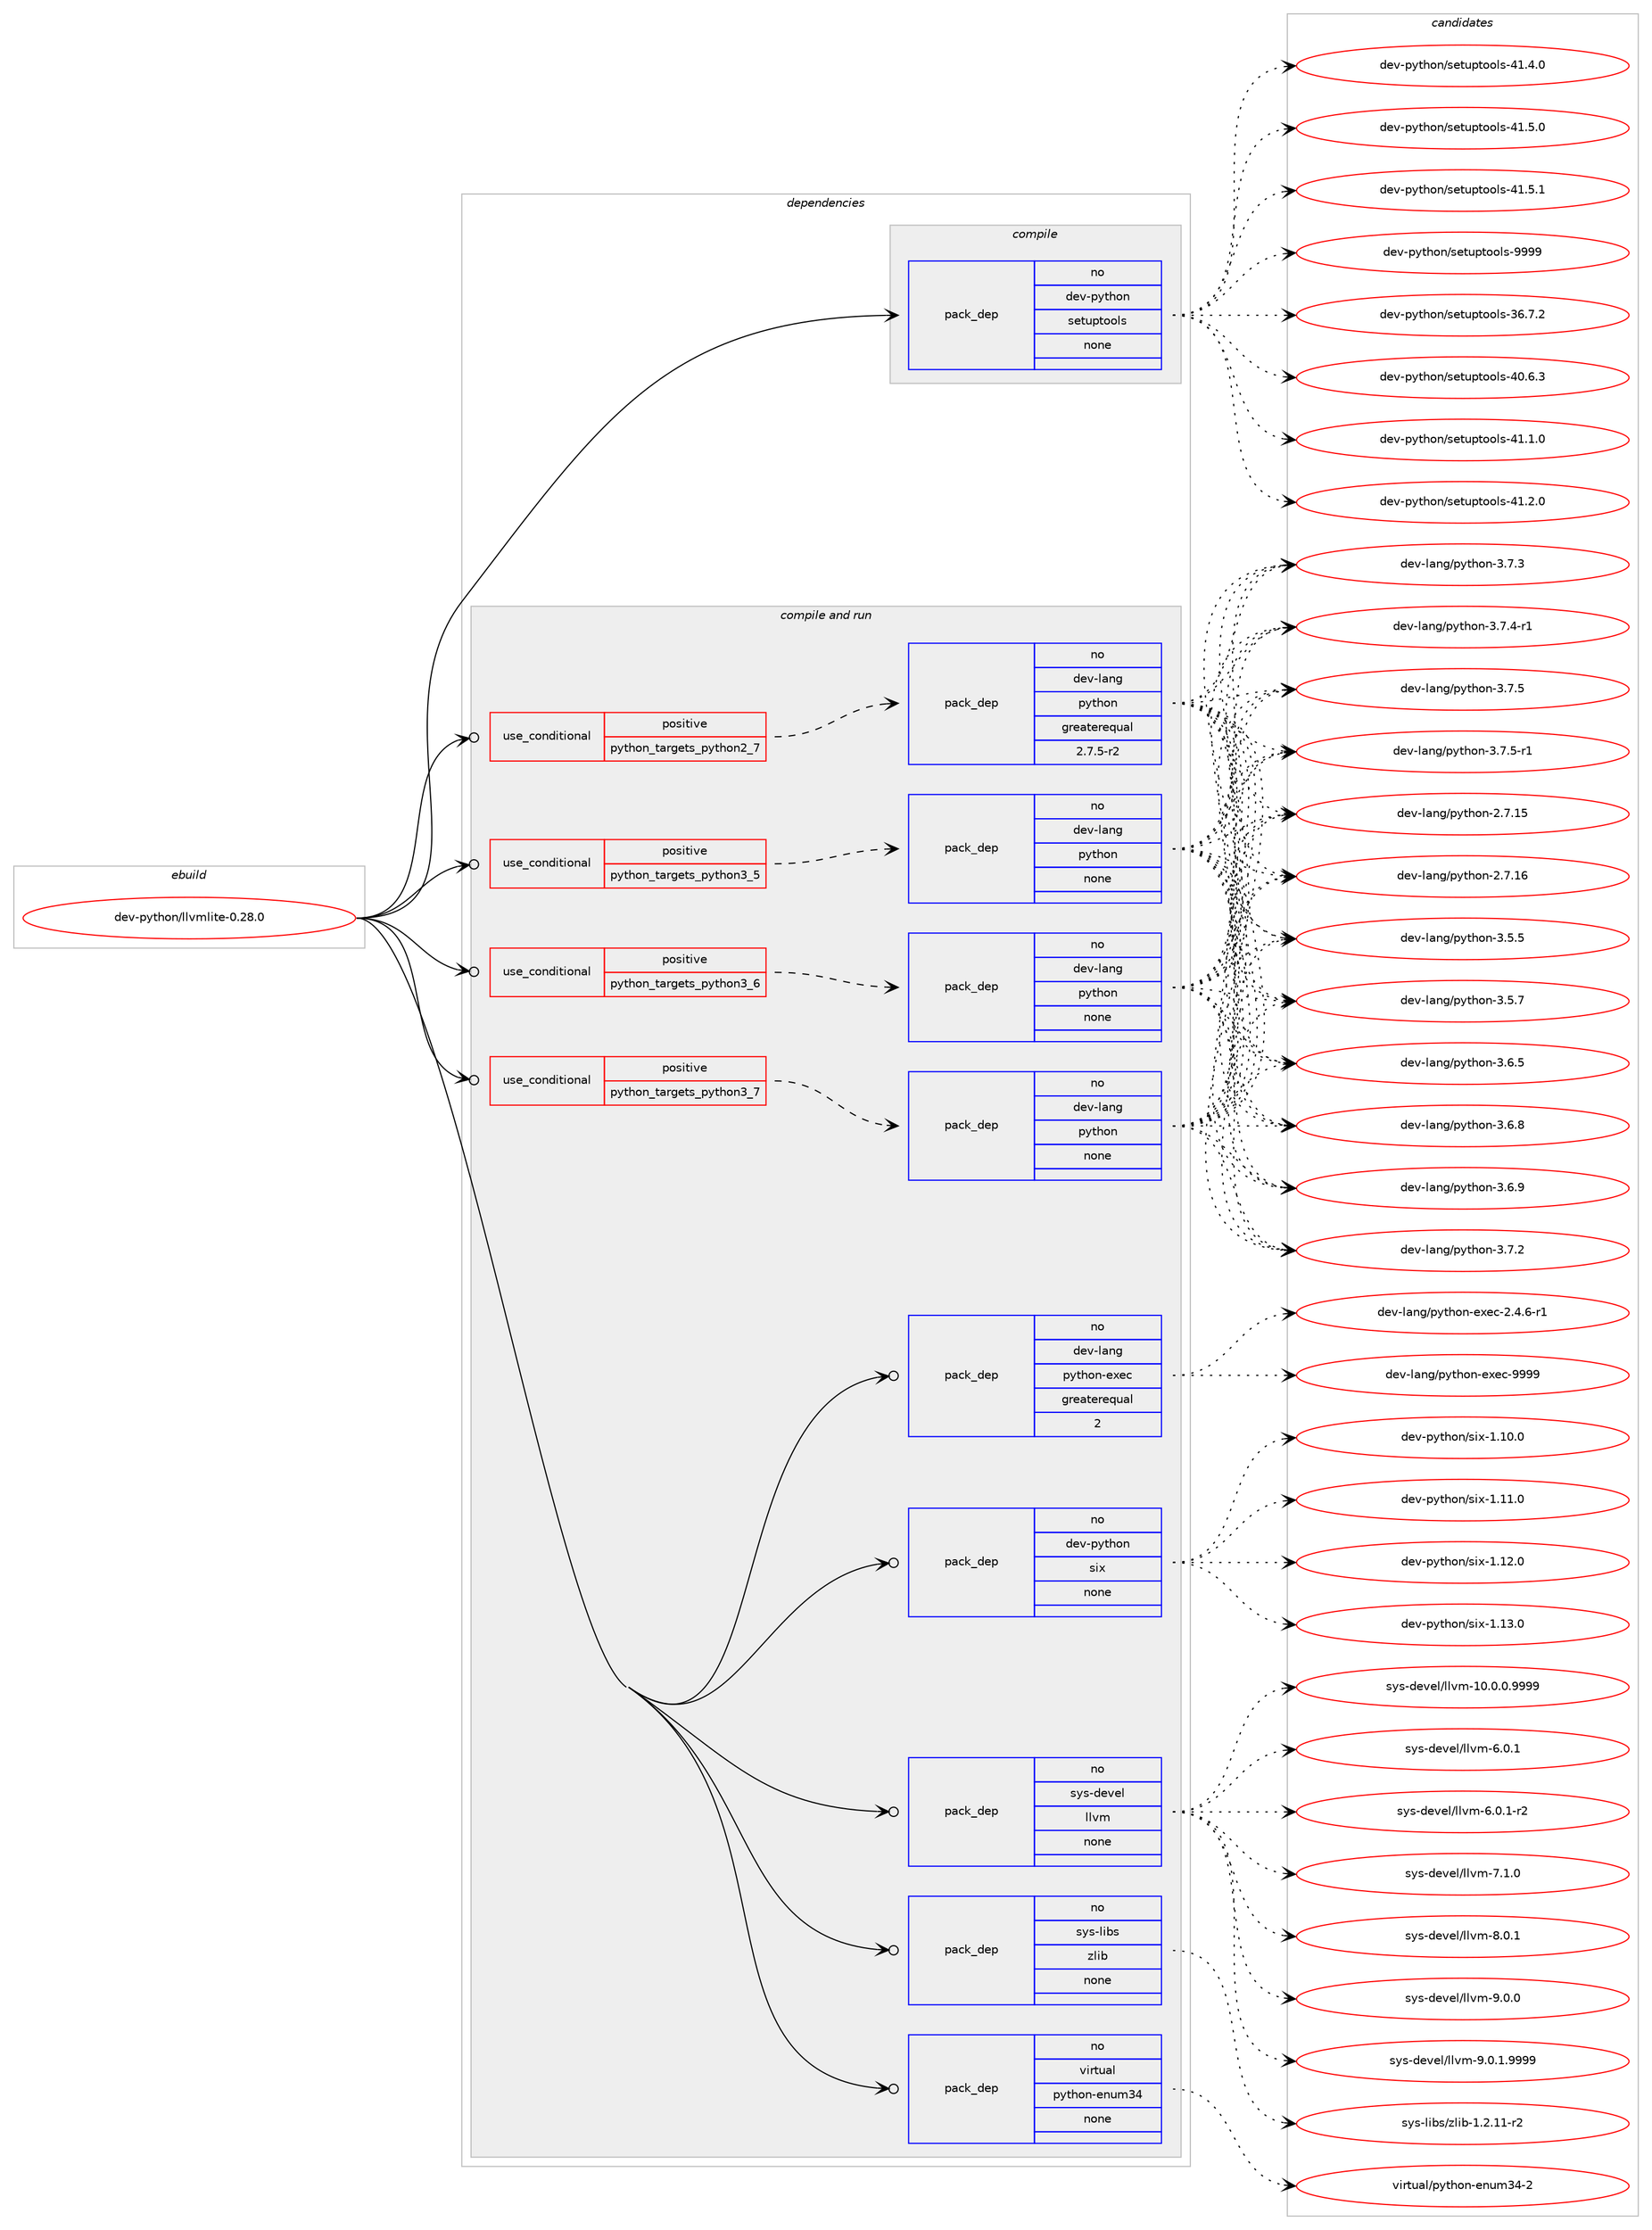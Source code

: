 digraph prolog {

# *************
# Graph options
# *************

newrank=true;
concentrate=true;
compound=true;
graph [rankdir=LR,fontname=Helvetica,fontsize=10,ranksep=1.5];#, ranksep=2.5, nodesep=0.2];
edge  [arrowhead=vee];
node  [fontname=Helvetica,fontsize=10];

# **********
# The ebuild
# **********

subgraph cluster_leftcol {
color=gray;
rank=same;
label=<<i>ebuild</i>>;
id [label="dev-python/llvmlite-0.28.0", color=red, width=4, href="../dev-python/llvmlite-0.28.0.svg"];
}

# ****************
# The dependencies
# ****************

subgraph cluster_midcol {
color=gray;
label=<<i>dependencies</i>>;
subgraph cluster_compile {
fillcolor="#eeeeee";
style=filled;
label=<<i>compile</i>>;
subgraph pack459403 {
dependency613286 [label=<<TABLE BORDER="0" CELLBORDER="1" CELLSPACING="0" CELLPADDING="4" WIDTH="220"><TR><TD ROWSPAN="6" CELLPADDING="30">pack_dep</TD></TR><TR><TD WIDTH="110">no</TD></TR><TR><TD>dev-python</TD></TR><TR><TD>setuptools</TD></TR><TR><TD>none</TD></TR><TR><TD></TD></TR></TABLE>>, shape=none, color=blue];
}
id:e -> dependency613286:w [weight=20,style="solid",arrowhead="vee"];
}
subgraph cluster_compileandrun {
fillcolor="#eeeeee";
style=filled;
label=<<i>compile and run</i>>;
subgraph cond142079 {
dependency613287 [label=<<TABLE BORDER="0" CELLBORDER="1" CELLSPACING="0" CELLPADDING="4"><TR><TD ROWSPAN="3" CELLPADDING="10">use_conditional</TD></TR><TR><TD>positive</TD></TR><TR><TD>python_targets_python2_7</TD></TR></TABLE>>, shape=none, color=red];
subgraph pack459404 {
dependency613288 [label=<<TABLE BORDER="0" CELLBORDER="1" CELLSPACING="0" CELLPADDING="4" WIDTH="220"><TR><TD ROWSPAN="6" CELLPADDING="30">pack_dep</TD></TR><TR><TD WIDTH="110">no</TD></TR><TR><TD>dev-lang</TD></TR><TR><TD>python</TD></TR><TR><TD>greaterequal</TD></TR><TR><TD>2.7.5-r2</TD></TR></TABLE>>, shape=none, color=blue];
}
dependency613287:e -> dependency613288:w [weight=20,style="dashed",arrowhead="vee"];
}
id:e -> dependency613287:w [weight=20,style="solid",arrowhead="odotvee"];
subgraph cond142080 {
dependency613289 [label=<<TABLE BORDER="0" CELLBORDER="1" CELLSPACING="0" CELLPADDING="4"><TR><TD ROWSPAN="3" CELLPADDING="10">use_conditional</TD></TR><TR><TD>positive</TD></TR><TR><TD>python_targets_python3_5</TD></TR></TABLE>>, shape=none, color=red];
subgraph pack459405 {
dependency613290 [label=<<TABLE BORDER="0" CELLBORDER="1" CELLSPACING="0" CELLPADDING="4" WIDTH="220"><TR><TD ROWSPAN="6" CELLPADDING="30">pack_dep</TD></TR><TR><TD WIDTH="110">no</TD></TR><TR><TD>dev-lang</TD></TR><TR><TD>python</TD></TR><TR><TD>none</TD></TR><TR><TD></TD></TR></TABLE>>, shape=none, color=blue];
}
dependency613289:e -> dependency613290:w [weight=20,style="dashed",arrowhead="vee"];
}
id:e -> dependency613289:w [weight=20,style="solid",arrowhead="odotvee"];
subgraph cond142081 {
dependency613291 [label=<<TABLE BORDER="0" CELLBORDER="1" CELLSPACING="0" CELLPADDING="4"><TR><TD ROWSPAN="3" CELLPADDING="10">use_conditional</TD></TR><TR><TD>positive</TD></TR><TR><TD>python_targets_python3_6</TD></TR></TABLE>>, shape=none, color=red];
subgraph pack459406 {
dependency613292 [label=<<TABLE BORDER="0" CELLBORDER="1" CELLSPACING="0" CELLPADDING="4" WIDTH="220"><TR><TD ROWSPAN="6" CELLPADDING="30">pack_dep</TD></TR><TR><TD WIDTH="110">no</TD></TR><TR><TD>dev-lang</TD></TR><TR><TD>python</TD></TR><TR><TD>none</TD></TR><TR><TD></TD></TR></TABLE>>, shape=none, color=blue];
}
dependency613291:e -> dependency613292:w [weight=20,style="dashed",arrowhead="vee"];
}
id:e -> dependency613291:w [weight=20,style="solid",arrowhead="odotvee"];
subgraph cond142082 {
dependency613293 [label=<<TABLE BORDER="0" CELLBORDER="1" CELLSPACING="0" CELLPADDING="4"><TR><TD ROWSPAN="3" CELLPADDING="10">use_conditional</TD></TR><TR><TD>positive</TD></TR><TR><TD>python_targets_python3_7</TD></TR></TABLE>>, shape=none, color=red];
subgraph pack459407 {
dependency613294 [label=<<TABLE BORDER="0" CELLBORDER="1" CELLSPACING="0" CELLPADDING="4" WIDTH="220"><TR><TD ROWSPAN="6" CELLPADDING="30">pack_dep</TD></TR><TR><TD WIDTH="110">no</TD></TR><TR><TD>dev-lang</TD></TR><TR><TD>python</TD></TR><TR><TD>none</TD></TR><TR><TD></TD></TR></TABLE>>, shape=none, color=blue];
}
dependency613293:e -> dependency613294:w [weight=20,style="dashed",arrowhead="vee"];
}
id:e -> dependency613293:w [weight=20,style="solid",arrowhead="odotvee"];
subgraph pack459408 {
dependency613295 [label=<<TABLE BORDER="0" CELLBORDER="1" CELLSPACING="0" CELLPADDING="4" WIDTH="220"><TR><TD ROWSPAN="6" CELLPADDING="30">pack_dep</TD></TR><TR><TD WIDTH="110">no</TD></TR><TR><TD>dev-lang</TD></TR><TR><TD>python-exec</TD></TR><TR><TD>greaterequal</TD></TR><TR><TD>2</TD></TR></TABLE>>, shape=none, color=blue];
}
id:e -> dependency613295:w [weight=20,style="solid",arrowhead="odotvee"];
subgraph pack459409 {
dependency613296 [label=<<TABLE BORDER="0" CELLBORDER="1" CELLSPACING="0" CELLPADDING="4" WIDTH="220"><TR><TD ROWSPAN="6" CELLPADDING="30">pack_dep</TD></TR><TR><TD WIDTH="110">no</TD></TR><TR><TD>dev-python</TD></TR><TR><TD>six</TD></TR><TR><TD>none</TD></TR><TR><TD></TD></TR></TABLE>>, shape=none, color=blue];
}
id:e -> dependency613296:w [weight=20,style="solid",arrowhead="odotvee"];
subgraph pack459410 {
dependency613297 [label=<<TABLE BORDER="0" CELLBORDER="1" CELLSPACING="0" CELLPADDING="4" WIDTH="220"><TR><TD ROWSPAN="6" CELLPADDING="30">pack_dep</TD></TR><TR><TD WIDTH="110">no</TD></TR><TR><TD>sys-devel</TD></TR><TR><TD>llvm</TD></TR><TR><TD>none</TD></TR><TR><TD></TD></TR></TABLE>>, shape=none, color=blue];
}
id:e -> dependency613297:w [weight=20,style="solid",arrowhead="odotvee"];
subgraph pack459411 {
dependency613298 [label=<<TABLE BORDER="0" CELLBORDER="1" CELLSPACING="0" CELLPADDING="4" WIDTH="220"><TR><TD ROWSPAN="6" CELLPADDING="30">pack_dep</TD></TR><TR><TD WIDTH="110">no</TD></TR><TR><TD>sys-libs</TD></TR><TR><TD>zlib</TD></TR><TR><TD>none</TD></TR><TR><TD></TD></TR></TABLE>>, shape=none, color=blue];
}
id:e -> dependency613298:w [weight=20,style="solid",arrowhead="odotvee"];
subgraph pack459412 {
dependency613299 [label=<<TABLE BORDER="0" CELLBORDER="1" CELLSPACING="0" CELLPADDING="4" WIDTH="220"><TR><TD ROWSPAN="6" CELLPADDING="30">pack_dep</TD></TR><TR><TD WIDTH="110">no</TD></TR><TR><TD>virtual</TD></TR><TR><TD>python-enum34</TD></TR><TR><TD>none</TD></TR><TR><TD></TD></TR></TABLE>>, shape=none, color=blue];
}
id:e -> dependency613299:w [weight=20,style="solid",arrowhead="odotvee"];
}
subgraph cluster_run {
fillcolor="#eeeeee";
style=filled;
label=<<i>run</i>>;
}
}

# **************
# The candidates
# **************

subgraph cluster_choices {
rank=same;
color=gray;
label=<<i>candidates</i>>;

subgraph choice459403 {
color=black;
nodesep=1;
choice100101118451121211161041111104711510111611711211611111110811545515446554650 [label="dev-python/setuptools-36.7.2", color=red, width=4,href="../dev-python/setuptools-36.7.2.svg"];
choice100101118451121211161041111104711510111611711211611111110811545524846544651 [label="dev-python/setuptools-40.6.3", color=red, width=4,href="../dev-python/setuptools-40.6.3.svg"];
choice100101118451121211161041111104711510111611711211611111110811545524946494648 [label="dev-python/setuptools-41.1.0", color=red, width=4,href="../dev-python/setuptools-41.1.0.svg"];
choice100101118451121211161041111104711510111611711211611111110811545524946504648 [label="dev-python/setuptools-41.2.0", color=red, width=4,href="../dev-python/setuptools-41.2.0.svg"];
choice100101118451121211161041111104711510111611711211611111110811545524946524648 [label="dev-python/setuptools-41.4.0", color=red, width=4,href="../dev-python/setuptools-41.4.0.svg"];
choice100101118451121211161041111104711510111611711211611111110811545524946534648 [label="dev-python/setuptools-41.5.0", color=red, width=4,href="../dev-python/setuptools-41.5.0.svg"];
choice100101118451121211161041111104711510111611711211611111110811545524946534649 [label="dev-python/setuptools-41.5.1", color=red, width=4,href="../dev-python/setuptools-41.5.1.svg"];
choice10010111845112121116104111110471151011161171121161111111081154557575757 [label="dev-python/setuptools-9999", color=red, width=4,href="../dev-python/setuptools-9999.svg"];
dependency613286:e -> choice100101118451121211161041111104711510111611711211611111110811545515446554650:w [style=dotted,weight="100"];
dependency613286:e -> choice100101118451121211161041111104711510111611711211611111110811545524846544651:w [style=dotted,weight="100"];
dependency613286:e -> choice100101118451121211161041111104711510111611711211611111110811545524946494648:w [style=dotted,weight="100"];
dependency613286:e -> choice100101118451121211161041111104711510111611711211611111110811545524946504648:w [style=dotted,weight="100"];
dependency613286:e -> choice100101118451121211161041111104711510111611711211611111110811545524946524648:w [style=dotted,weight="100"];
dependency613286:e -> choice100101118451121211161041111104711510111611711211611111110811545524946534648:w [style=dotted,weight="100"];
dependency613286:e -> choice100101118451121211161041111104711510111611711211611111110811545524946534649:w [style=dotted,weight="100"];
dependency613286:e -> choice10010111845112121116104111110471151011161171121161111111081154557575757:w [style=dotted,weight="100"];
}
subgraph choice459404 {
color=black;
nodesep=1;
choice10010111845108971101034711212111610411111045504655464953 [label="dev-lang/python-2.7.15", color=red, width=4,href="../dev-lang/python-2.7.15.svg"];
choice10010111845108971101034711212111610411111045504655464954 [label="dev-lang/python-2.7.16", color=red, width=4,href="../dev-lang/python-2.7.16.svg"];
choice100101118451089711010347112121116104111110455146534653 [label="dev-lang/python-3.5.5", color=red, width=4,href="../dev-lang/python-3.5.5.svg"];
choice100101118451089711010347112121116104111110455146534655 [label="dev-lang/python-3.5.7", color=red, width=4,href="../dev-lang/python-3.5.7.svg"];
choice100101118451089711010347112121116104111110455146544653 [label="dev-lang/python-3.6.5", color=red, width=4,href="../dev-lang/python-3.6.5.svg"];
choice100101118451089711010347112121116104111110455146544656 [label="dev-lang/python-3.6.8", color=red, width=4,href="../dev-lang/python-3.6.8.svg"];
choice100101118451089711010347112121116104111110455146544657 [label="dev-lang/python-3.6.9", color=red, width=4,href="../dev-lang/python-3.6.9.svg"];
choice100101118451089711010347112121116104111110455146554650 [label="dev-lang/python-3.7.2", color=red, width=4,href="../dev-lang/python-3.7.2.svg"];
choice100101118451089711010347112121116104111110455146554651 [label="dev-lang/python-3.7.3", color=red, width=4,href="../dev-lang/python-3.7.3.svg"];
choice1001011184510897110103471121211161041111104551465546524511449 [label="dev-lang/python-3.7.4-r1", color=red, width=4,href="../dev-lang/python-3.7.4-r1.svg"];
choice100101118451089711010347112121116104111110455146554653 [label="dev-lang/python-3.7.5", color=red, width=4,href="../dev-lang/python-3.7.5.svg"];
choice1001011184510897110103471121211161041111104551465546534511449 [label="dev-lang/python-3.7.5-r1", color=red, width=4,href="../dev-lang/python-3.7.5-r1.svg"];
dependency613288:e -> choice10010111845108971101034711212111610411111045504655464953:w [style=dotted,weight="100"];
dependency613288:e -> choice10010111845108971101034711212111610411111045504655464954:w [style=dotted,weight="100"];
dependency613288:e -> choice100101118451089711010347112121116104111110455146534653:w [style=dotted,weight="100"];
dependency613288:e -> choice100101118451089711010347112121116104111110455146534655:w [style=dotted,weight="100"];
dependency613288:e -> choice100101118451089711010347112121116104111110455146544653:w [style=dotted,weight="100"];
dependency613288:e -> choice100101118451089711010347112121116104111110455146544656:w [style=dotted,weight="100"];
dependency613288:e -> choice100101118451089711010347112121116104111110455146544657:w [style=dotted,weight="100"];
dependency613288:e -> choice100101118451089711010347112121116104111110455146554650:w [style=dotted,weight="100"];
dependency613288:e -> choice100101118451089711010347112121116104111110455146554651:w [style=dotted,weight="100"];
dependency613288:e -> choice1001011184510897110103471121211161041111104551465546524511449:w [style=dotted,weight="100"];
dependency613288:e -> choice100101118451089711010347112121116104111110455146554653:w [style=dotted,weight="100"];
dependency613288:e -> choice1001011184510897110103471121211161041111104551465546534511449:w [style=dotted,weight="100"];
}
subgraph choice459405 {
color=black;
nodesep=1;
choice10010111845108971101034711212111610411111045504655464953 [label="dev-lang/python-2.7.15", color=red, width=4,href="../dev-lang/python-2.7.15.svg"];
choice10010111845108971101034711212111610411111045504655464954 [label="dev-lang/python-2.7.16", color=red, width=4,href="../dev-lang/python-2.7.16.svg"];
choice100101118451089711010347112121116104111110455146534653 [label="dev-lang/python-3.5.5", color=red, width=4,href="../dev-lang/python-3.5.5.svg"];
choice100101118451089711010347112121116104111110455146534655 [label="dev-lang/python-3.5.7", color=red, width=4,href="../dev-lang/python-3.5.7.svg"];
choice100101118451089711010347112121116104111110455146544653 [label="dev-lang/python-3.6.5", color=red, width=4,href="../dev-lang/python-3.6.5.svg"];
choice100101118451089711010347112121116104111110455146544656 [label="dev-lang/python-3.6.8", color=red, width=4,href="../dev-lang/python-3.6.8.svg"];
choice100101118451089711010347112121116104111110455146544657 [label="dev-lang/python-3.6.9", color=red, width=4,href="../dev-lang/python-3.6.9.svg"];
choice100101118451089711010347112121116104111110455146554650 [label="dev-lang/python-3.7.2", color=red, width=4,href="../dev-lang/python-3.7.2.svg"];
choice100101118451089711010347112121116104111110455146554651 [label="dev-lang/python-3.7.3", color=red, width=4,href="../dev-lang/python-3.7.3.svg"];
choice1001011184510897110103471121211161041111104551465546524511449 [label="dev-lang/python-3.7.4-r1", color=red, width=4,href="../dev-lang/python-3.7.4-r1.svg"];
choice100101118451089711010347112121116104111110455146554653 [label="dev-lang/python-3.7.5", color=red, width=4,href="../dev-lang/python-3.7.5.svg"];
choice1001011184510897110103471121211161041111104551465546534511449 [label="dev-lang/python-3.7.5-r1", color=red, width=4,href="../dev-lang/python-3.7.5-r1.svg"];
dependency613290:e -> choice10010111845108971101034711212111610411111045504655464953:w [style=dotted,weight="100"];
dependency613290:e -> choice10010111845108971101034711212111610411111045504655464954:w [style=dotted,weight="100"];
dependency613290:e -> choice100101118451089711010347112121116104111110455146534653:w [style=dotted,weight="100"];
dependency613290:e -> choice100101118451089711010347112121116104111110455146534655:w [style=dotted,weight="100"];
dependency613290:e -> choice100101118451089711010347112121116104111110455146544653:w [style=dotted,weight="100"];
dependency613290:e -> choice100101118451089711010347112121116104111110455146544656:w [style=dotted,weight="100"];
dependency613290:e -> choice100101118451089711010347112121116104111110455146544657:w [style=dotted,weight="100"];
dependency613290:e -> choice100101118451089711010347112121116104111110455146554650:w [style=dotted,weight="100"];
dependency613290:e -> choice100101118451089711010347112121116104111110455146554651:w [style=dotted,weight="100"];
dependency613290:e -> choice1001011184510897110103471121211161041111104551465546524511449:w [style=dotted,weight="100"];
dependency613290:e -> choice100101118451089711010347112121116104111110455146554653:w [style=dotted,weight="100"];
dependency613290:e -> choice1001011184510897110103471121211161041111104551465546534511449:w [style=dotted,weight="100"];
}
subgraph choice459406 {
color=black;
nodesep=1;
choice10010111845108971101034711212111610411111045504655464953 [label="dev-lang/python-2.7.15", color=red, width=4,href="../dev-lang/python-2.7.15.svg"];
choice10010111845108971101034711212111610411111045504655464954 [label="dev-lang/python-2.7.16", color=red, width=4,href="../dev-lang/python-2.7.16.svg"];
choice100101118451089711010347112121116104111110455146534653 [label="dev-lang/python-3.5.5", color=red, width=4,href="../dev-lang/python-3.5.5.svg"];
choice100101118451089711010347112121116104111110455146534655 [label="dev-lang/python-3.5.7", color=red, width=4,href="../dev-lang/python-3.5.7.svg"];
choice100101118451089711010347112121116104111110455146544653 [label="dev-lang/python-3.6.5", color=red, width=4,href="../dev-lang/python-3.6.5.svg"];
choice100101118451089711010347112121116104111110455146544656 [label="dev-lang/python-3.6.8", color=red, width=4,href="../dev-lang/python-3.6.8.svg"];
choice100101118451089711010347112121116104111110455146544657 [label="dev-lang/python-3.6.9", color=red, width=4,href="../dev-lang/python-3.6.9.svg"];
choice100101118451089711010347112121116104111110455146554650 [label="dev-lang/python-3.7.2", color=red, width=4,href="../dev-lang/python-3.7.2.svg"];
choice100101118451089711010347112121116104111110455146554651 [label="dev-lang/python-3.7.3", color=red, width=4,href="../dev-lang/python-3.7.3.svg"];
choice1001011184510897110103471121211161041111104551465546524511449 [label="dev-lang/python-3.7.4-r1", color=red, width=4,href="../dev-lang/python-3.7.4-r1.svg"];
choice100101118451089711010347112121116104111110455146554653 [label="dev-lang/python-3.7.5", color=red, width=4,href="../dev-lang/python-3.7.5.svg"];
choice1001011184510897110103471121211161041111104551465546534511449 [label="dev-lang/python-3.7.5-r1", color=red, width=4,href="../dev-lang/python-3.7.5-r1.svg"];
dependency613292:e -> choice10010111845108971101034711212111610411111045504655464953:w [style=dotted,weight="100"];
dependency613292:e -> choice10010111845108971101034711212111610411111045504655464954:w [style=dotted,weight="100"];
dependency613292:e -> choice100101118451089711010347112121116104111110455146534653:w [style=dotted,weight="100"];
dependency613292:e -> choice100101118451089711010347112121116104111110455146534655:w [style=dotted,weight="100"];
dependency613292:e -> choice100101118451089711010347112121116104111110455146544653:w [style=dotted,weight="100"];
dependency613292:e -> choice100101118451089711010347112121116104111110455146544656:w [style=dotted,weight="100"];
dependency613292:e -> choice100101118451089711010347112121116104111110455146544657:w [style=dotted,weight="100"];
dependency613292:e -> choice100101118451089711010347112121116104111110455146554650:w [style=dotted,weight="100"];
dependency613292:e -> choice100101118451089711010347112121116104111110455146554651:w [style=dotted,weight="100"];
dependency613292:e -> choice1001011184510897110103471121211161041111104551465546524511449:w [style=dotted,weight="100"];
dependency613292:e -> choice100101118451089711010347112121116104111110455146554653:w [style=dotted,weight="100"];
dependency613292:e -> choice1001011184510897110103471121211161041111104551465546534511449:w [style=dotted,weight="100"];
}
subgraph choice459407 {
color=black;
nodesep=1;
choice10010111845108971101034711212111610411111045504655464953 [label="dev-lang/python-2.7.15", color=red, width=4,href="../dev-lang/python-2.7.15.svg"];
choice10010111845108971101034711212111610411111045504655464954 [label="dev-lang/python-2.7.16", color=red, width=4,href="../dev-lang/python-2.7.16.svg"];
choice100101118451089711010347112121116104111110455146534653 [label="dev-lang/python-3.5.5", color=red, width=4,href="../dev-lang/python-3.5.5.svg"];
choice100101118451089711010347112121116104111110455146534655 [label="dev-lang/python-3.5.7", color=red, width=4,href="../dev-lang/python-3.5.7.svg"];
choice100101118451089711010347112121116104111110455146544653 [label="dev-lang/python-3.6.5", color=red, width=4,href="../dev-lang/python-3.6.5.svg"];
choice100101118451089711010347112121116104111110455146544656 [label="dev-lang/python-3.6.8", color=red, width=4,href="../dev-lang/python-3.6.8.svg"];
choice100101118451089711010347112121116104111110455146544657 [label="dev-lang/python-3.6.9", color=red, width=4,href="../dev-lang/python-3.6.9.svg"];
choice100101118451089711010347112121116104111110455146554650 [label="dev-lang/python-3.7.2", color=red, width=4,href="../dev-lang/python-3.7.2.svg"];
choice100101118451089711010347112121116104111110455146554651 [label="dev-lang/python-3.7.3", color=red, width=4,href="../dev-lang/python-3.7.3.svg"];
choice1001011184510897110103471121211161041111104551465546524511449 [label="dev-lang/python-3.7.4-r1", color=red, width=4,href="../dev-lang/python-3.7.4-r1.svg"];
choice100101118451089711010347112121116104111110455146554653 [label="dev-lang/python-3.7.5", color=red, width=4,href="../dev-lang/python-3.7.5.svg"];
choice1001011184510897110103471121211161041111104551465546534511449 [label="dev-lang/python-3.7.5-r1", color=red, width=4,href="../dev-lang/python-3.7.5-r1.svg"];
dependency613294:e -> choice10010111845108971101034711212111610411111045504655464953:w [style=dotted,weight="100"];
dependency613294:e -> choice10010111845108971101034711212111610411111045504655464954:w [style=dotted,weight="100"];
dependency613294:e -> choice100101118451089711010347112121116104111110455146534653:w [style=dotted,weight="100"];
dependency613294:e -> choice100101118451089711010347112121116104111110455146534655:w [style=dotted,weight="100"];
dependency613294:e -> choice100101118451089711010347112121116104111110455146544653:w [style=dotted,weight="100"];
dependency613294:e -> choice100101118451089711010347112121116104111110455146544656:w [style=dotted,weight="100"];
dependency613294:e -> choice100101118451089711010347112121116104111110455146544657:w [style=dotted,weight="100"];
dependency613294:e -> choice100101118451089711010347112121116104111110455146554650:w [style=dotted,weight="100"];
dependency613294:e -> choice100101118451089711010347112121116104111110455146554651:w [style=dotted,weight="100"];
dependency613294:e -> choice1001011184510897110103471121211161041111104551465546524511449:w [style=dotted,weight="100"];
dependency613294:e -> choice100101118451089711010347112121116104111110455146554653:w [style=dotted,weight="100"];
dependency613294:e -> choice1001011184510897110103471121211161041111104551465546534511449:w [style=dotted,weight="100"];
}
subgraph choice459408 {
color=black;
nodesep=1;
choice10010111845108971101034711212111610411111045101120101994550465246544511449 [label="dev-lang/python-exec-2.4.6-r1", color=red, width=4,href="../dev-lang/python-exec-2.4.6-r1.svg"];
choice10010111845108971101034711212111610411111045101120101994557575757 [label="dev-lang/python-exec-9999", color=red, width=4,href="../dev-lang/python-exec-9999.svg"];
dependency613295:e -> choice10010111845108971101034711212111610411111045101120101994550465246544511449:w [style=dotted,weight="100"];
dependency613295:e -> choice10010111845108971101034711212111610411111045101120101994557575757:w [style=dotted,weight="100"];
}
subgraph choice459409 {
color=black;
nodesep=1;
choice100101118451121211161041111104711510512045494649484648 [label="dev-python/six-1.10.0", color=red, width=4,href="../dev-python/six-1.10.0.svg"];
choice100101118451121211161041111104711510512045494649494648 [label="dev-python/six-1.11.0", color=red, width=4,href="../dev-python/six-1.11.0.svg"];
choice100101118451121211161041111104711510512045494649504648 [label="dev-python/six-1.12.0", color=red, width=4,href="../dev-python/six-1.12.0.svg"];
choice100101118451121211161041111104711510512045494649514648 [label="dev-python/six-1.13.0", color=red, width=4,href="../dev-python/six-1.13.0.svg"];
dependency613296:e -> choice100101118451121211161041111104711510512045494649484648:w [style=dotted,weight="100"];
dependency613296:e -> choice100101118451121211161041111104711510512045494649494648:w [style=dotted,weight="100"];
dependency613296:e -> choice100101118451121211161041111104711510512045494649504648:w [style=dotted,weight="100"];
dependency613296:e -> choice100101118451121211161041111104711510512045494649514648:w [style=dotted,weight="100"];
}
subgraph choice459410 {
color=black;
nodesep=1;
choice1151211154510010111810110847108108118109454948464846484657575757 [label="sys-devel/llvm-10.0.0.9999", color=red, width=4,href="../sys-devel/llvm-10.0.0.9999.svg"];
choice1151211154510010111810110847108108118109455446484649 [label="sys-devel/llvm-6.0.1", color=red, width=4,href="../sys-devel/llvm-6.0.1.svg"];
choice11512111545100101118101108471081081181094554464846494511450 [label="sys-devel/llvm-6.0.1-r2", color=red, width=4,href="../sys-devel/llvm-6.0.1-r2.svg"];
choice1151211154510010111810110847108108118109455546494648 [label="sys-devel/llvm-7.1.0", color=red, width=4,href="../sys-devel/llvm-7.1.0.svg"];
choice1151211154510010111810110847108108118109455646484649 [label="sys-devel/llvm-8.0.1", color=red, width=4,href="../sys-devel/llvm-8.0.1.svg"];
choice1151211154510010111810110847108108118109455746484648 [label="sys-devel/llvm-9.0.0", color=red, width=4,href="../sys-devel/llvm-9.0.0.svg"];
choice11512111545100101118101108471081081181094557464846494657575757 [label="sys-devel/llvm-9.0.1.9999", color=red, width=4,href="../sys-devel/llvm-9.0.1.9999.svg"];
dependency613297:e -> choice1151211154510010111810110847108108118109454948464846484657575757:w [style=dotted,weight="100"];
dependency613297:e -> choice1151211154510010111810110847108108118109455446484649:w [style=dotted,weight="100"];
dependency613297:e -> choice11512111545100101118101108471081081181094554464846494511450:w [style=dotted,weight="100"];
dependency613297:e -> choice1151211154510010111810110847108108118109455546494648:w [style=dotted,weight="100"];
dependency613297:e -> choice1151211154510010111810110847108108118109455646484649:w [style=dotted,weight="100"];
dependency613297:e -> choice1151211154510010111810110847108108118109455746484648:w [style=dotted,weight="100"];
dependency613297:e -> choice11512111545100101118101108471081081181094557464846494657575757:w [style=dotted,weight="100"];
}
subgraph choice459411 {
color=black;
nodesep=1;
choice11512111545108105981154712210810598454946504649494511450 [label="sys-libs/zlib-1.2.11-r2", color=red, width=4,href="../sys-libs/zlib-1.2.11-r2.svg"];
dependency613298:e -> choice11512111545108105981154712210810598454946504649494511450:w [style=dotted,weight="100"];
}
subgraph choice459412 {
color=black;
nodesep=1;
choice11810511411611797108471121211161041111104510111011710951524550 [label="virtual/python-enum34-2", color=red, width=4,href="../virtual/python-enum34-2.svg"];
dependency613299:e -> choice11810511411611797108471121211161041111104510111011710951524550:w [style=dotted,weight="100"];
}
}

}
